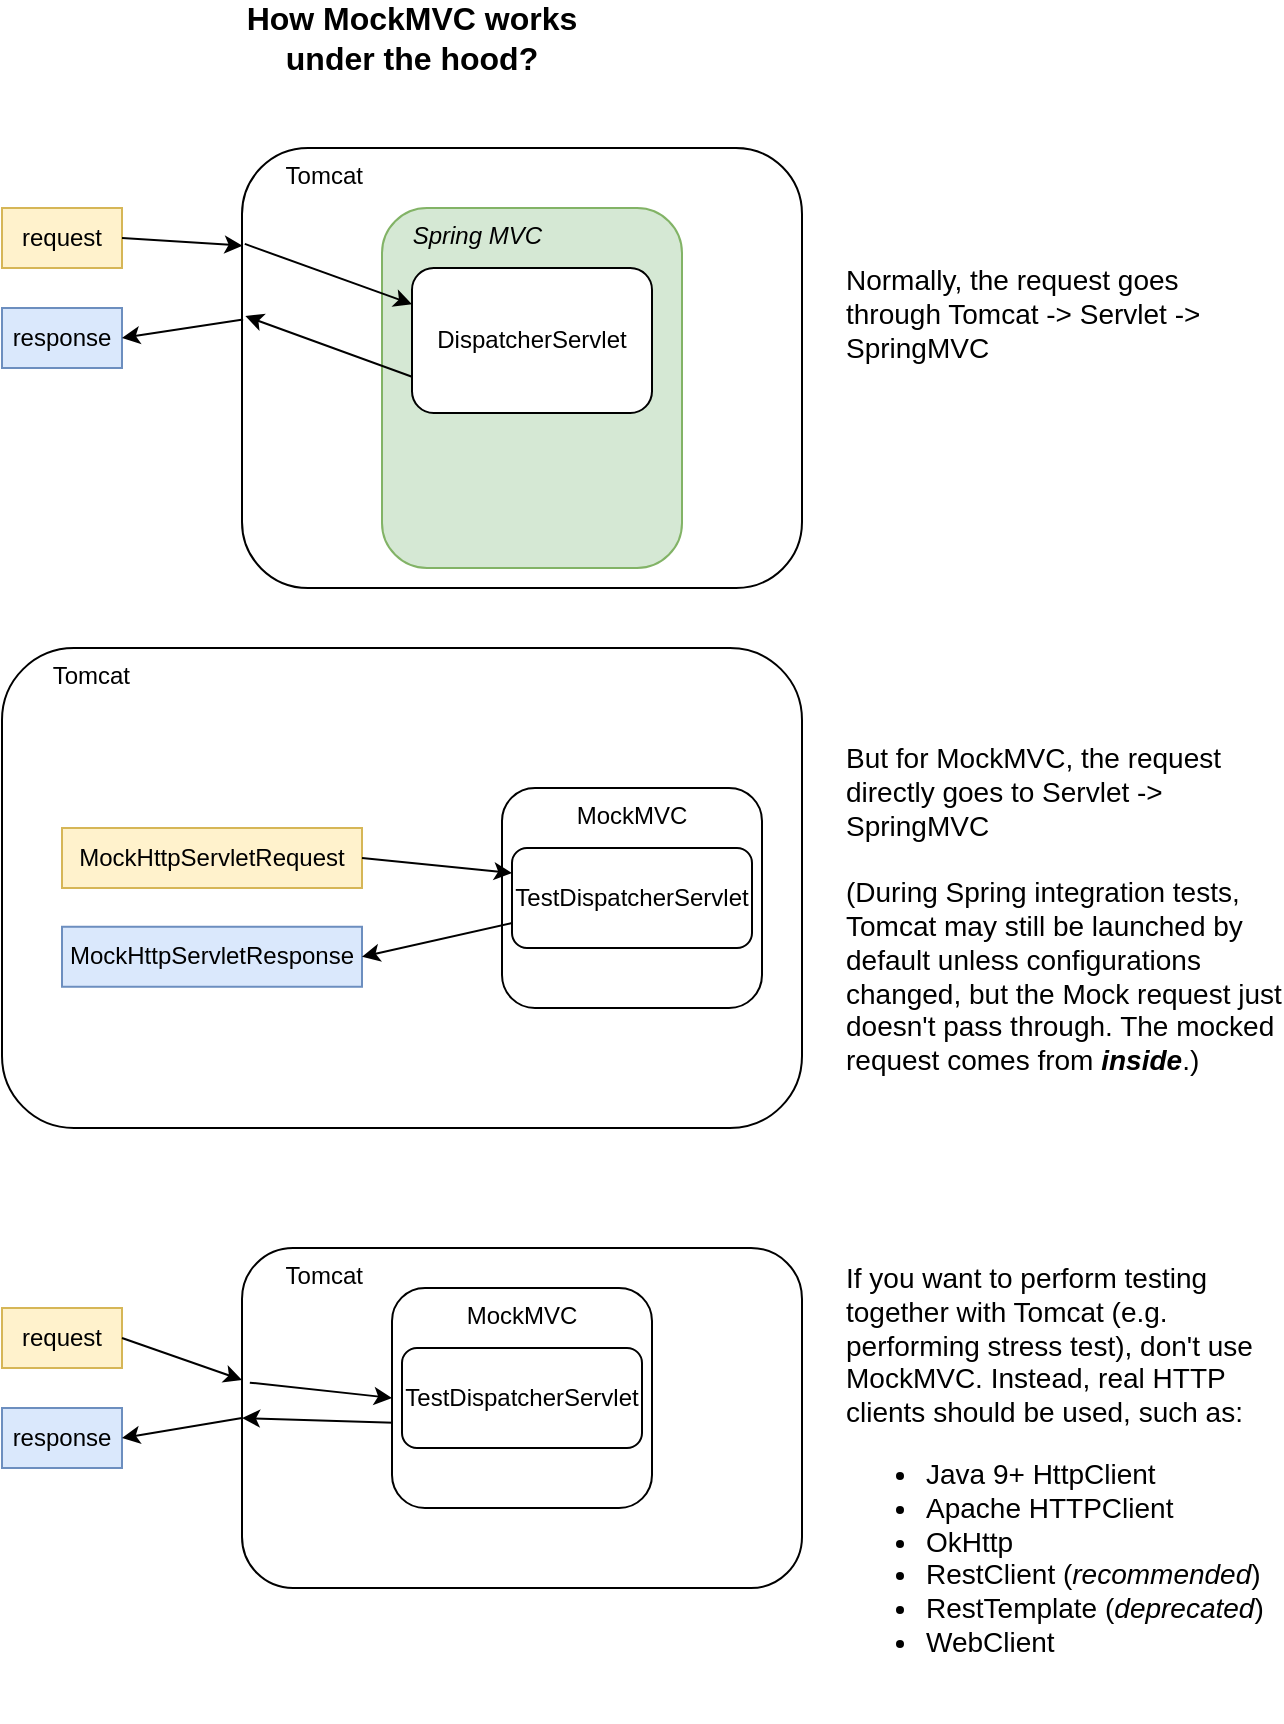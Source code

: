 <mxfile version="24.7.8">
  <diagram name="第 1 页" id="HxFXNJKx6h3pQ_oN9Vk9">
    <mxGraphModel dx="794" dy="519" grid="1" gridSize="10" guides="1" tooltips="1" connect="1" arrows="1" fold="1" page="1" pageScale="1" pageWidth="827" pageHeight="1169" math="0" shadow="0">
      <root>
        <mxCell id="0" />
        <mxCell id="1" parent="0" />
        <mxCell id="-zHUcj-Ou6YPBwA9V-vC-1" value="&lt;font style=&quot;font-size: 16px;&quot;&gt;&lt;b&gt;How MockMVC works under the hood?&lt;/b&gt;&lt;/font&gt;" style="text;html=1;align=center;verticalAlign=middle;whiteSpace=wrap;rounded=0;" parent="1" vertex="1">
          <mxGeometry x="230" y="20" width="190" height="30" as="geometry" />
        </mxCell>
        <mxCell id="-zHUcj-Ou6YPBwA9V-vC-2" value="&amp;nbsp; &amp;nbsp; &amp;nbsp; Tomcat" style="rounded=1;whiteSpace=wrap;html=1;verticalAlign=top;align=left;" parent="1" vertex="1">
          <mxGeometry x="240" y="90" width="280" height="220" as="geometry" />
        </mxCell>
        <mxCell id="-zHUcj-Ou6YPBwA9V-vC-16" style="rounded=0;orthogonalLoop=1;jettySize=auto;html=1;exitX=0.75;exitY=1;exitDx=0;exitDy=0;entryX=0.658;entryY=0.018;entryDx=0;entryDy=0;entryPerimeter=0;" parent="1" source="-zHUcj-Ou6YPBwA9V-vC-3" target="-zHUcj-Ou6YPBwA9V-vC-8" edge="1">
          <mxGeometry relative="1" as="geometry" />
        </mxCell>
        <mxCell id="-zHUcj-Ou6YPBwA9V-vC-8" value="&lt;i&gt;&amp;nbsp; &amp;nbsp; Spring MVC&lt;/i&gt;" style="rounded=1;whiteSpace=wrap;html=1;fillColor=#d5e8d4;strokeColor=#82b366;verticalAlign=top;align=left;" parent="1" vertex="1">
          <mxGeometry x="310" y="120" width="150" height="180" as="geometry" />
        </mxCell>
        <mxCell id="-zHUcj-Ou6YPBwA9V-vC-5" value="request" style="text;html=1;align=center;verticalAlign=middle;whiteSpace=wrap;rounded=0;fillColor=#fff2cc;strokeColor=#d6b656;" parent="1" vertex="1">
          <mxGeometry x="120" y="120" width="60" height="30" as="geometry" />
        </mxCell>
        <mxCell id="-zHUcj-Ou6YPBwA9V-vC-6" value="response" style="text;html=1;align=center;verticalAlign=middle;whiteSpace=wrap;rounded=0;fillColor=#dae8fc;strokeColor=#6c8ebf;" parent="1" vertex="1">
          <mxGeometry x="120" y="170" width="60" height="30" as="geometry" />
        </mxCell>
        <mxCell id="-zHUcj-Ou6YPBwA9V-vC-19" value="&amp;nbsp; &amp;nbsp; &amp;nbsp; &amp;nbsp;Tomcat" style="rounded=1;whiteSpace=wrap;html=1;verticalAlign=top;align=left;" parent="1" vertex="1">
          <mxGeometry x="120" y="340" width="400" height="240" as="geometry" />
        </mxCell>
        <mxCell id="-zHUcj-Ou6YPBwA9V-vC-20" style="rounded=0;orthogonalLoop=1;jettySize=auto;html=1;exitX=0.633;exitY=1.004;exitDx=0;exitDy=0;entryX=0.658;entryY=0.018;entryDx=0;entryDy=0;entryPerimeter=0;exitPerimeter=0;" parent="1" source="-zHUcj-Ou6YPBwA9V-vC-22" target="-zHUcj-Ou6YPBwA9V-vC-27" edge="1">
          <mxGeometry relative="1" as="geometry" />
        </mxCell>
        <mxCell id="-zHUcj-Ou6YPBwA9V-vC-24" value="MockHttpServletRequest" style="text;html=1;align=center;verticalAlign=middle;whiteSpace=wrap;rounded=0;fillColor=#fff2cc;strokeColor=#d6b656;" parent="1" vertex="1">
          <mxGeometry x="150" y="430" width="150" height="30" as="geometry" />
        </mxCell>
        <mxCell id="-zHUcj-Ou6YPBwA9V-vC-25" value="MockHttpServletResponse&lt;div&gt;&lt;/div&gt;" style="text;html=1;align=center;verticalAlign=middle;whiteSpace=wrap;rounded=0;fillColor=#dae8fc;strokeColor=#6c8ebf;" parent="1" vertex="1">
          <mxGeometry x="150" y="479.38" width="150" height="30" as="geometry" />
        </mxCell>
        <mxCell id="-zHUcj-Ou6YPBwA9V-vC-26" style="rounded=0;orthogonalLoop=1;jettySize=auto;html=1;exitX=0.359;exitY=0.037;exitDx=0;exitDy=0;entryX=0.347;entryY=1.009;entryDx=0;entryDy=0;exitPerimeter=0;entryPerimeter=0;" parent="1" source="-zHUcj-Ou6YPBwA9V-vC-27" target="-zHUcj-Ou6YPBwA9V-vC-22" edge="1">
          <mxGeometry relative="1" as="geometry" />
        </mxCell>
        <mxCell id="-zHUcj-Ou6YPBwA9V-vC-27" value="MockMVC" style="rounded=1;whiteSpace=wrap;html=1;verticalAlign=top;" parent="1" vertex="1">
          <mxGeometry x="370" y="410" width="130" height="110" as="geometry" />
        </mxCell>
        <mxCell id="-zHUcj-Ou6YPBwA9V-vC-28" style="rounded=0;orthogonalLoop=1;jettySize=auto;html=1;exitX=1;exitY=0.5;exitDx=0;exitDy=0;entryX=0.001;entryY=0.222;entryDx=0;entryDy=0;entryPerimeter=0;" parent="1" source="-zHUcj-Ou6YPBwA9V-vC-5" target="-zHUcj-Ou6YPBwA9V-vC-2" edge="1">
          <mxGeometry relative="1" as="geometry">
            <mxPoint x="330" y="148" as="targetPoint" />
            <mxPoint x="241" y="148" as="sourcePoint" />
          </mxGeometry>
        </mxCell>
        <mxCell id="-zHUcj-Ou6YPBwA9V-vC-29" style="rounded=0;orthogonalLoop=1;jettySize=auto;html=1;exitX=0.002;exitY=0.39;exitDx=0;exitDy=0;entryX=1;entryY=0.5;entryDx=0;entryDy=0;exitPerimeter=0;" parent="1" source="-zHUcj-Ou6YPBwA9V-vC-2" target="-zHUcj-Ou6YPBwA9V-vC-6" edge="1">
          <mxGeometry relative="1" as="geometry">
            <mxPoint x="330" y="184" as="sourcePoint" />
            <mxPoint x="242" y="184" as="targetPoint" />
          </mxGeometry>
        </mxCell>
        <mxCell id="-zHUcj-Ou6YPBwA9V-vC-31" value="&lt;font style=&quot;font-size: 14px;&quot;&gt;Normally, the request goes through Tomcat -&amp;gt; Servlet -&amp;gt; SpringMVC&lt;/font&gt;" style="text;html=1;align=left;verticalAlign=top;whiteSpace=wrap;rounded=0;fontSize=14;" parent="1" vertex="1">
          <mxGeometry x="540" y="141.25" width="190" height="68.75" as="geometry" />
        </mxCell>
        <mxCell id="-zHUcj-Ou6YPBwA9V-vC-32" value="&lt;font style=&quot;font-size: 14px;&quot;&gt;But for MockMVC, the request directly goes to Servlet -&amp;gt; SpringMVC&lt;/font&gt;&lt;div style=&quot;font-size: 14px;&quot;&gt;&lt;font style=&quot;font-size: 14px;&quot;&gt;&lt;br style=&quot;font-size: 14px;&quot;&gt;&lt;/font&gt;&lt;/div&gt;&lt;div style=&quot;font-size: 14px;&quot;&gt;&lt;font style=&quot;font-size: 14px;&quot;&gt;(During Spring integration tests, Tomcat may still be launched by default unless configurations changed, but the Mock request just doesn&#39;t pass through. The mocked request comes from &lt;b&gt;&lt;i&gt;inside&lt;/i&gt;&lt;/b&gt;.)&lt;/font&gt;&lt;/div&gt;" style="text;html=1;align=left;verticalAlign=top;whiteSpace=wrap;rounded=0;fontSize=14;" parent="1" vertex="1">
          <mxGeometry x="540" y="380" width="220" height="170" as="geometry" />
        </mxCell>
        <mxCell id="-zHUcj-Ou6YPBwA9V-vC-22" value="TestDispatcherServlet" style="rounded=1;whiteSpace=wrap;html=1;verticalAlign=middle;" parent="1" vertex="1">
          <mxGeometry x="375" y="440" width="120" height="50" as="geometry" />
        </mxCell>
        <mxCell id="-zHUcj-Ou6YPBwA9V-vC-21" style="rounded=0;orthogonalLoop=1;jettySize=auto;html=1;exitX=0;exitY=0.75;exitDx=0;exitDy=0;entryX=1;entryY=0.5;entryDx=0;entryDy=0;" parent="1" source="-zHUcj-Ou6YPBwA9V-vC-22" target="-zHUcj-Ou6YPBwA9V-vC-25" edge="1">
          <mxGeometry relative="1" as="geometry" />
        </mxCell>
        <mxCell id="-zHUcj-Ou6YPBwA9V-vC-23" style="rounded=0;orthogonalLoop=1;jettySize=auto;html=1;exitX=1;exitY=0.5;exitDx=0;exitDy=0;entryX=0;entryY=0.25;entryDx=0;entryDy=0;" parent="1" source="-zHUcj-Ou6YPBwA9V-vC-24" target="-zHUcj-Ou6YPBwA9V-vC-22" edge="1">
          <mxGeometry relative="1" as="geometry">
            <mxPoint x="240" y="435" as="targetPoint" />
          </mxGeometry>
        </mxCell>
        <mxCell id="-zHUcj-Ou6YPBwA9V-vC-3" value="DispatcherServlet" style="rounded=1;whiteSpace=wrap;html=1;verticalAlign=middle;" parent="1" vertex="1">
          <mxGeometry x="325" y="150" width="120" height="72.5" as="geometry" />
        </mxCell>
        <mxCell id="-zHUcj-Ou6YPBwA9V-vC-18" style="rounded=0;orthogonalLoop=1;jettySize=auto;html=1;exitX=0;exitY=0.75;exitDx=0;exitDy=0;entryX=0.006;entryY=0.382;entryDx=0;entryDy=0;entryPerimeter=0;" parent="1" source="-zHUcj-Ou6YPBwA9V-vC-3" target="-zHUcj-Ou6YPBwA9V-vC-2" edge="1">
          <mxGeometry relative="1" as="geometry" />
        </mxCell>
        <mxCell id="-zHUcj-Ou6YPBwA9V-vC-4" style="rounded=0;orthogonalLoop=1;jettySize=auto;html=1;exitX=0.005;exitY=0.218;exitDx=0;exitDy=0;entryX=0;entryY=0.25;entryDx=0;entryDy=0;exitPerimeter=0;" parent="1" source="-zHUcj-Ou6YPBwA9V-vC-2" target="-zHUcj-Ou6YPBwA9V-vC-3" edge="1">
          <mxGeometry relative="1" as="geometry">
            <mxPoint x="230" y="165" as="targetPoint" />
          </mxGeometry>
        </mxCell>
        <mxCell id="AgaMWXoIkj1J8LpcQLGG-1" value="If you want to perform testing together with Tomcat (e.g. performing stress test), don&#39;t use MockMVC. Instead, real HTTP clients should be used, such as:&lt;div&gt;&lt;ul&gt;&lt;li&gt;Java 9+&amp;nbsp;HttpClient&lt;/li&gt;&lt;li&gt;Apache HTTPClient&lt;br&gt;&lt;/li&gt;&lt;li&gt;OkHttp&lt;br&gt;&lt;/li&gt;&lt;li&gt;RestClient (&lt;i&gt;recommended&lt;/i&gt;)&lt;/li&gt;&lt;li&gt;RestTemplate (&lt;i&gt;deprecated&lt;/i&gt;)&lt;/li&gt;&lt;li&gt;WebClient&lt;/li&gt;&lt;/ul&gt;&lt;/div&gt;&lt;div&gt;&lt;br&gt;&lt;/div&gt;" style="text;html=1;align=left;verticalAlign=top;whiteSpace=wrap;rounded=0;fontSize=14;" vertex="1" parent="1">
          <mxGeometry x="540" y="640" width="220" height="230" as="geometry" />
        </mxCell>
        <mxCell id="AgaMWXoIkj1J8LpcQLGG-11" value="&amp;nbsp; &amp;nbsp; &amp;nbsp; Tomcat" style="rounded=1;whiteSpace=wrap;html=1;verticalAlign=top;align=left;" vertex="1" parent="1">
          <mxGeometry x="240" y="640" width="280" height="170" as="geometry" />
        </mxCell>
        <mxCell id="AgaMWXoIkj1J8LpcQLGG-14" value="request" style="text;html=1;align=center;verticalAlign=middle;whiteSpace=wrap;rounded=0;fillColor=#fff2cc;strokeColor=#d6b656;" vertex="1" parent="1">
          <mxGeometry x="120" y="670" width="60" height="30" as="geometry" />
        </mxCell>
        <mxCell id="AgaMWXoIkj1J8LpcQLGG-15" value="response" style="text;html=1;align=center;verticalAlign=middle;whiteSpace=wrap;rounded=0;fillColor=#dae8fc;strokeColor=#6c8ebf;" vertex="1" parent="1">
          <mxGeometry x="120" y="720" width="60" height="30" as="geometry" />
        </mxCell>
        <mxCell id="AgaMWXoIkj1J8LpcQLGG-16" style="rounded=0;orthogonalLoop=1;jettySize=auto;html=1;exitX=1;exitY=0.5;exitDx=0;exitDy=0;entryX=0;entryY=0.388;entryDx=0;entryDy=0;entryPerimeter=0;" edge="1" parent="1" source="AgaMWXoIkj1J8LpcQLGG-14" target="AgaMWXoIkj1J8LpcQLGG-11">
          <mxGeometry relative="1" as="geometry">
            <mxPoint x="330" y="698" as="targetPoint" />
            <mxPoint x="241" y="698" as="sourcePoint" />
          </mxGeometry>
        </mxCell>
        <mxCell id="AgaMWXoIkj1J8LpcQLGG-17" style="rounded=0;orthogonalLoop=1;jettySize=auto;html=1;exitX=0;exitY=0.5;exitDx=0;exitDy=0;entryX=1;entryY=0.5;entryDx=0;entryDy=0;" edge="1" parent="1" source="AgaMWXoIkj1J8LpcQLGG-11" target="AgaMWXoIkj1J8LpcQLGG-15">
          <mxGeometry relative="1" as="geometry">
            <mxPoint x="330" y="734" as="sourcePoint" />
            <mxPoint x="242" y="734" as="targetPoint" />
          </mxGeometry>
        </mxCell>
        <mxCell id="AgaMWXoIkj1J8LpcQLGG-19" style="rounded=0;orthogonalLoop=1;jettySize=auto;html=1;entryX=0;entryY=0.5;entryDx=0;entryDy=0;exitX=0;exitY=0.75;exitDx=0;exitDy=0;" edge="1" parent="1" source="AgaMWXoIkj1J8LpcQLGG-29" target="AgaMWXoIkj1J8LpcQLGG-11">
          <mxGeometry relative="1" as="geometry">
            <mxPoint x="325" y="768" as="sourcePoint" />
          </mxGeometry>
        </mxCell>
        <mxCell id="AgaMWXoIkj1J8LpcQLGG-20" style="rounded=0;orthogonalLoop=1;jettySize=auto;html=1;exitX=0.014;exitY=0.396;exitDx=0;exitDy=0;entryX=0;entryY=0.5;entryDx=0;entryDy=0;exitPerimeter=0;" edge="1" parent="1" source="AgaMWXoIkj1J8LpcQLGG-11" target="AgaMWXoIkj1J8LpcQLGG-28">
          <mxGeometry relative="1" as="geometry">
            <mxPoint x="325" y="731.875" as="targetPoint" />
          </mxGeometry>
        </mxCell>
        <mxCell id="AgaMWXoIkj1J8LpcQLGG-30" value="" style="group" vertex="1" connectable="0" parent="1">
          <mxGeometry x="315" y="660" width="130" height="110" as="geometry" />
        </mxCell>
        <mxCell id="AgaMWXoIkj1J8LpcQLGG-28" value="MockMVC" style="rounded=1;whiteSpace=wrap;html=1;verticalAlign=top;" vertex="1" parent="AgaMWXoIkj1J8LpcQLGG-30">
          <mxGeometry width="130" height="110" as="geometry" />
        </mxCell>
        <mxCell id="AgaMWXoIkj1J8LpcQLGG-29" value="TestDispatcherServlet" style="rounded=1;whiteSpace=wrap;html=1;verticalAlign=middle;" vertex="1" parent="AgaMWXoIkj1J8LpcQLGG-30">
          <mxGeometry x="5" y="30" width="120" height="50" as="geometry" />
        </mxCell>
      </root>
    </mxGraphModel>
  </diagram>
</mxfile>
